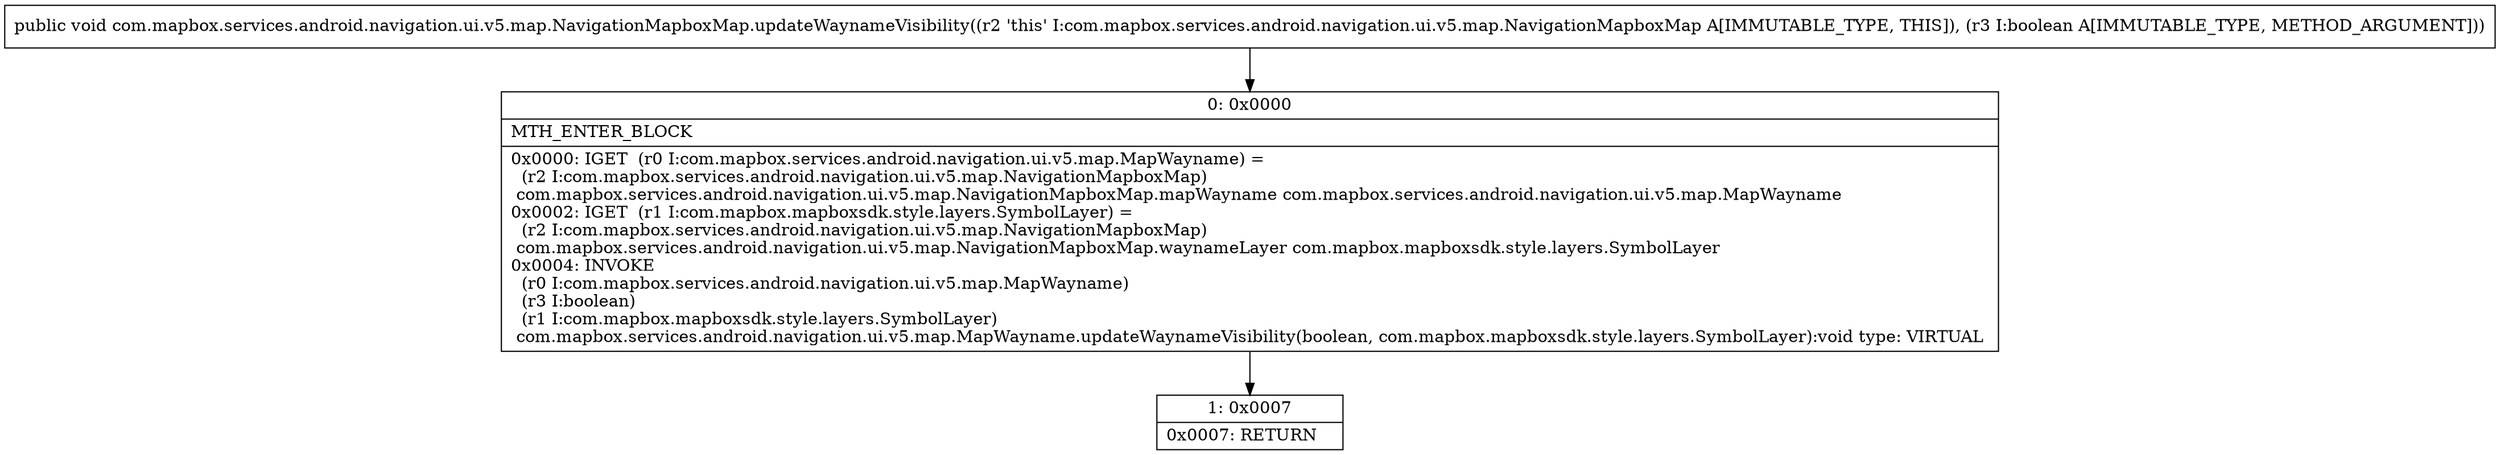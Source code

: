 digraph "CFG forcom.mapbox.services.android.navigation.ui.v5.map.NavigationMapboxMap.updateWaynameVisibility(Z)V" {
Node_0 [shape=record,label="{0\:\ 0x0000|MTH_ENTER_BLOCK\l|0x0000: IGET  (r0 I:com.mapbox.services.android.navigation.ui.v5.map.MapWayname) = \l  (r2 I:com.mapbox.services.android.navigation.ui.v5.map.NavigationMapboxMap)\l com.mapbox.services.android.navigation.ui.v5.map.NavigationMapboxMap.mapWayname com.mapbox.services.android.navigation.ui.v5.map.MapWayname \l0x0002: IGET  (r1 I:com.mapbox.mapboxsdk.style.layers.SymbolLayer) = \l  (r2 I:com.mapbox.services.android.navigation.ui.v5.map.NavigationMapboxMap)\l com.mapbox.services.android.navigation.ui.v5.map.NavigationMapboxMap.waynameLayer com.mapbox.mapboxsdk.style.layers.SymbolLayer \l0x0004: INVOKE  \l  (r0 I:com.mapbox.services.android.navigation.ui.v5.map.MapWayname)\l  (r3 I:boolean)\l  (r1 I:com.mapbox.mapboxsdk.style.layers.SymbolLayer)\l com.mapbox.services.android.navigation.ui.v5.map.MapWayname.updateWaynameVisibility(boolean, com.mapbox.mapboxsdk.style.layers.SymbolLayer):void type: VIRTUAL \l}"];
Node_1 [shape=record,label="{1\:\ 0x0007|0x0007: RETURN   \l}"];
MethodNode[shape=record,label="{public void com.mapbox.services.android.navigation.ui.v5.map.NavigationMapboxMap.updateWaynameVisibility((r2 'this' I:com.mapbox.services.android.navigation.ui.v5.map.NavigationMapboxMap A[IMMUTABLE_TYPE, THIS]), (r3 I:boolean A[IMMUTABLE_TYPE, METHOD_ARGUMENT])) }"];
MethodNode -> Node_0;
Node_0 -> Node_1;
}

